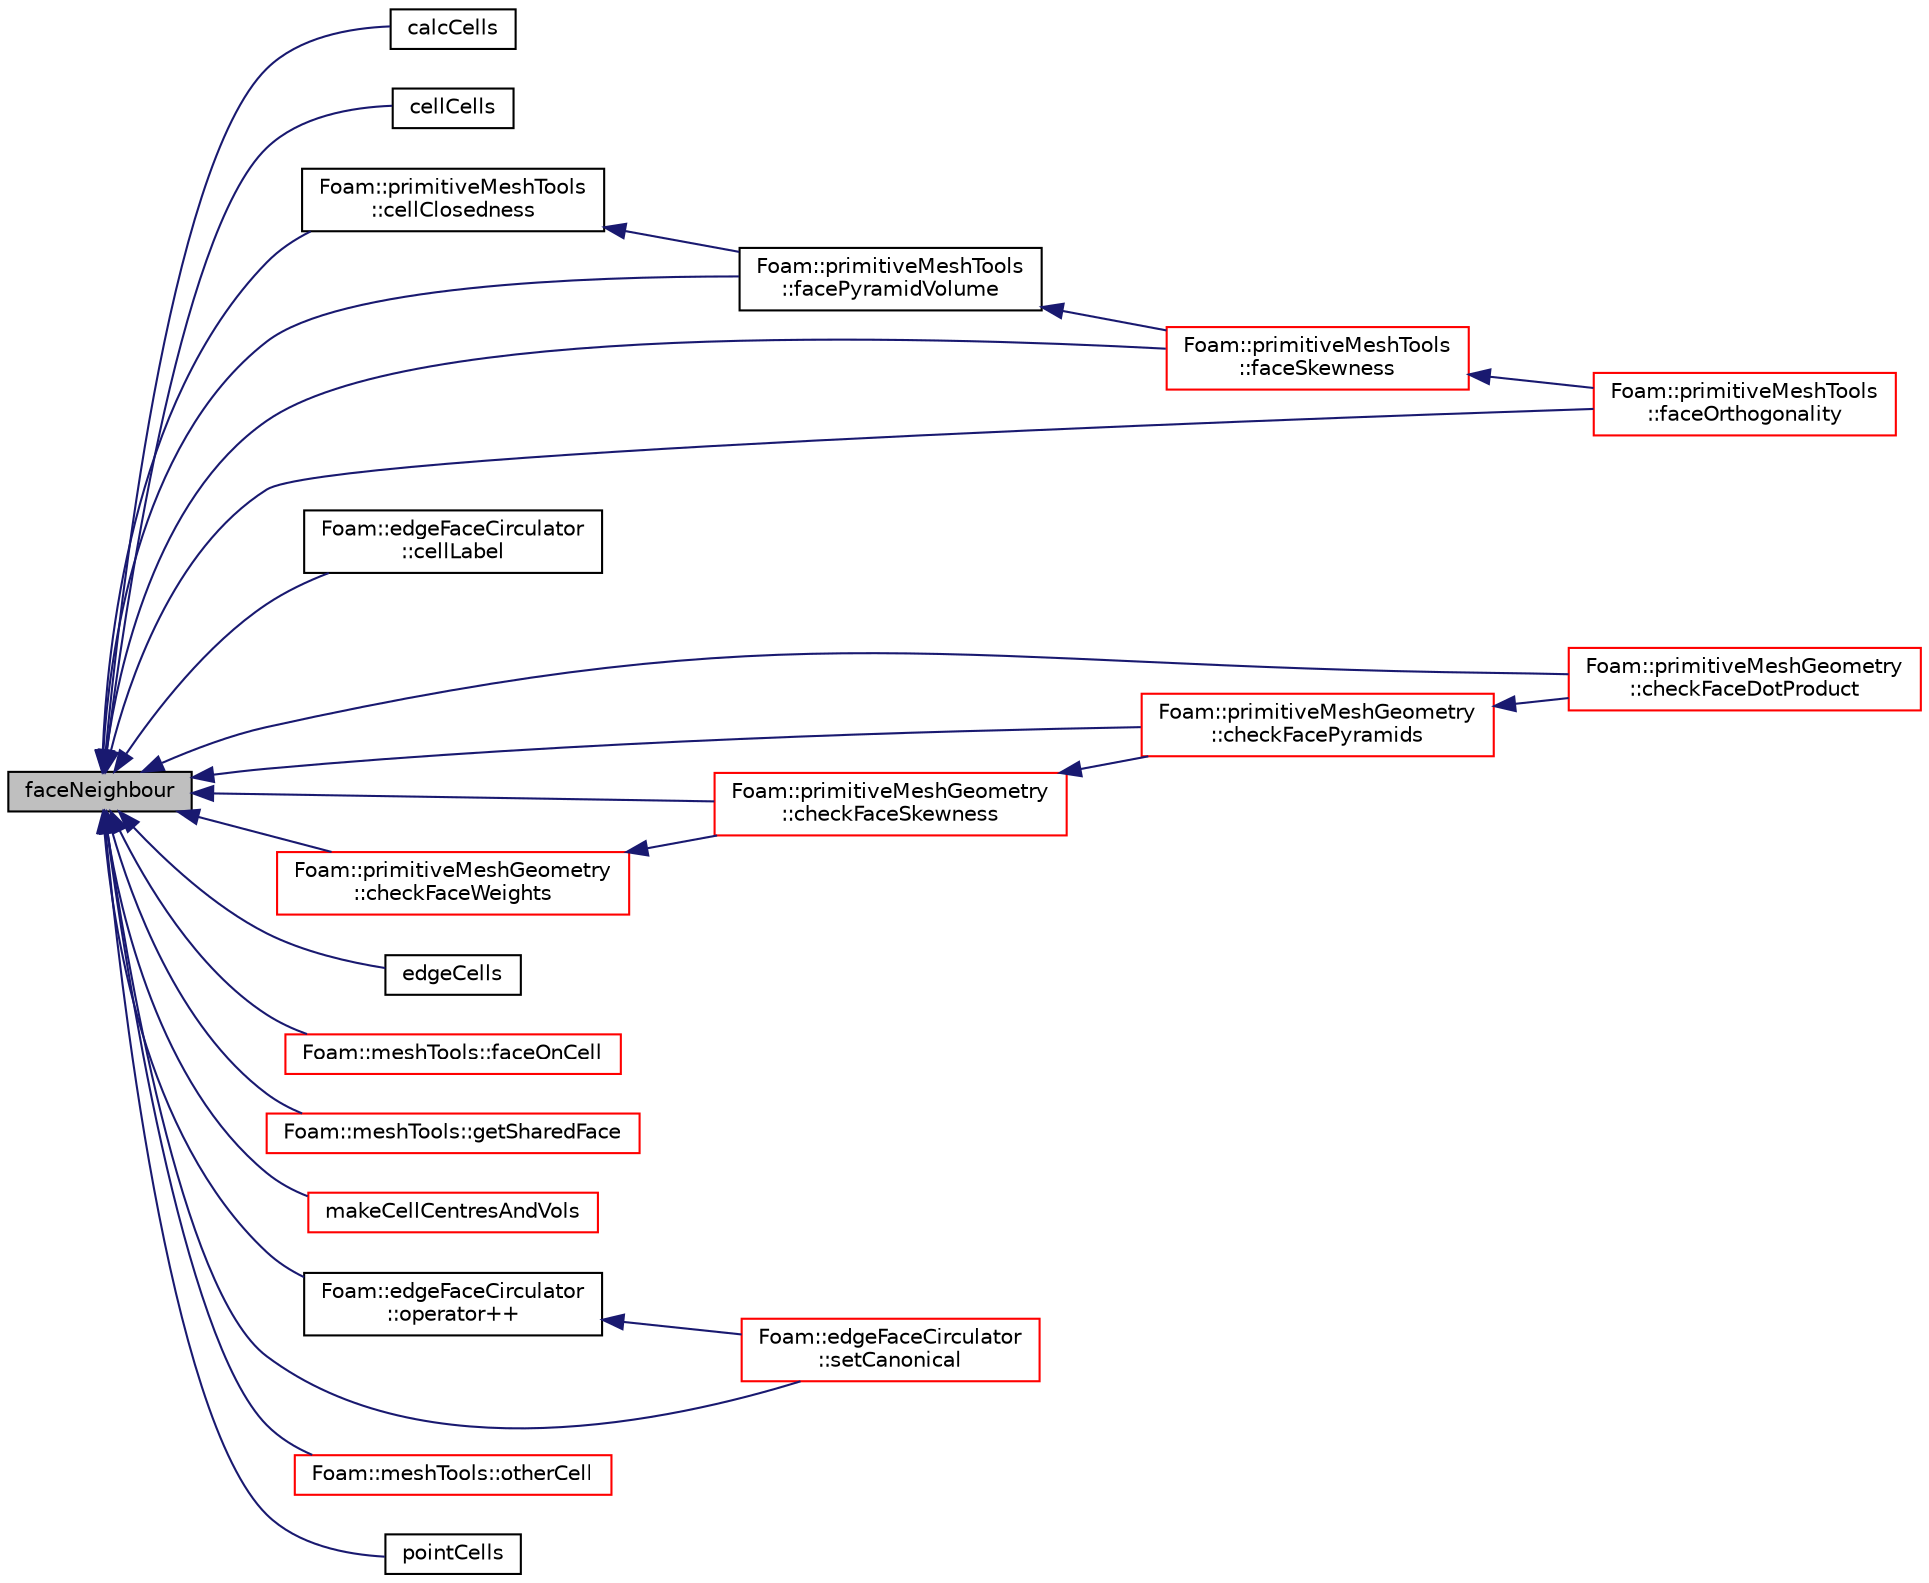digraph "faceNeighbour"
{
  bgcolor="transparent";
  edge [fontname="Helvetica",fontsize="10",labelfontname="Helvetica",labelfontsize="10"];
  node [fontname="Helvetica",fontsize="10",shape=record];
  rankdir="LR";
  Node1 [label="faceNeighbour",height=0.2,width=0.4,color="black", fillcolor="grey75", style="filled", fontcolor="black"];
  Node1 -> Node2 [dir="back",color="midnightblue",fontsize="10",style="solid",fontname="Helvetica"];
  Node2 [label="calcCells",height=0.2,width=0.4,color="black",URL="$a01969.html#ac793e5f16ea4cc03039a3e17f74255c1",tooltip="Helper function to calculate cell-face addressing from. "];
  Node1 -> Node3 [dir="back",color="midnightblue",fontsize="10",style="solid",fontname="Helvetica"];
  Node3 [label="cellCells",height=0.2,width=0.4,color="black",URL="$a01969.html#afe7e06b5eacaef39101e1216a1721411",tooltip="cellCells using cells. "];
  Node1 -> Node4 [dir="back",color="midnightblue",fontsize="10",style="solid",fontname="Helvetica"];
  Node4 [label="Foam::primitiveMeshTools\l::cellClosedness",height=0.2,width=0.4,color="black",URL="$a01971.html#a14b7d320d846c69e1e404e9937f5d63c",tooltip="Generate cell openness and cell ascpect ratio field. "];
  Node4 -> Node5 [dir="back",color="midnightblue",fontsize="10",style="solid",fontname="Helvetica"];
  Node5 [label="Foam::primitiveMeshTools\l::facePyramidVolume",height=0.2,width=0.4,color="black",URL="$a01971.html#aab4eea20bacd77eef1060af3f16adc26",tooltip="Generate face pyramid volume fields. "];
  Node5 -> Node6 [dir="back",color="midnightblue",fontsize="10",style="solid",fontname="Helvetica"];
  Node6 [label="Foam::primitiveMeshTools\l::faceSkewness",height=0.2,width=0.4,color="red",URL="$a01971.html#a3c5a5ea5f6eecbaf692582855583eff9",tooltip="Generate skewness field. "];
  Node6 -> Node7 [dir="back",color="midnightblue",fontsize="10",style="solid",fontname="Helvetica"];
  Node7 [label="Foam::primitiveMeshTools\l::faceOrthogonality",height=0.2,width=0.4,color="red",URL="$a01971.html#a80c00296cf9a021984931b4e59b86f35",tooltip="Generate non-orthogonality field (internal faces only) "];
  Node1 -> Node8 [dir="back",color="midnightblue",fontsize="10",style="solid",fontname="Helvetica"];
  Node8 [label="Foam::edgeFaceCirculator\l::cellLabel",height=0.2,width=0.4,color="black",URL="$a00613.html#a51f6a2ab703572f360d36b74fd928777",tooltip="Helper: get the neighbouring cell according to the ownerSide. "];
  Node1 -> Node9 [dir="back",color="midnightblue",fontsize="10",style="solid",fontname="Helvetica"];
  Node9 [label="Foam::primitiveMeshGeometry\l::checkFaceDotProduct",height=0.2,width=0.4,color="red",URL="$a01970.html#abe689b0ea95babc2086677dec53f57f2"];
  Node1 -> Node10 [dir="back",color="midnightblue",fontsize="10",style="solid",fontname="Helvetica"];
  Node10 [label="Foam::primitiveMeshGeometry\l::checkFacePyramids",height=0.2,width=0.4,color="red",URL="$a01970.html#ad90dd781f10ef81bbfefbe0b9b8fe46e"];
  Node10 -> Node9 [dir="back",color="midnightblue",fontsize="10",style="solid",fontname="Helvetica"];
  Node1 -> Node11 [dir="back",color="midnightblue",fontsize="10",style="solid",fontname="Helvetica"];
  Node11 [label="Foam::primitiveMeshGeometry\l::checkFaceSkewness",height=0.2,width=0.4,color="red",URL="$a01970.html#a2c5229035a955dd2719a447f55181f79"];
  Node11 -> Node10 [dir="back",color="midnightblue",fontsize="10",style="solid",fontname="Helvetica"];
  Node1 -> Node12 [dir="back",color="midnightblue",fontsize="10",style="solid",fontname="Helvetica"];
  Node12 [label="Foam::primitiveMeshGeometry\l::checkFaceWeights",height=0.2,width=0.4,color="red",URL="$a01970.html#a43235a75da65bd601617364388f0d055"];
  Node12 -> Node11 [dir="back",color="midnightblue",fontsize="10",style="solid",fontname="Helvetica"];
  Node1 -> Node13 [dir="back",color="midnightblue",fontsize="10",style="solid",fontname="Helvetica"];
  Node13 [label="edgeCells",height=0.2,width=0.4,color="black",URL="$a01969.html#a578da7d66c4ba46adedc174425eae0fc",tooltip="edgeCells using pointFaces, edges, pointEdges "];
  Node1 -> Node14 [dir="back",color="midnightblue",fontsize="10",style="solid",fontname="Helvetica"];
  Node14 [label="Foam::meshTools::faceOnCell",height=0.2,width=0.4,color="red",URL="$a10789.html#ae8119e36b45b1e47f91cdcb57222986d",tooltip="Is face used by cell. "];
  Node1 -> Node7 [dir="back",color="midnightblue",fontsize="10",style="solid",fontname="Helvetica"];
  Node1 -> Node5 [dir="back",color="midnightblue",fontsize="10",style="solid",fontname="Helvetica"];
  Node1 -> Node6 [dir="back",color="midnightblue",fontsize="10",style="solid",fontname="Helvetica"];
  Node1 -> Node15 [dir="back",color="midnightblue",fontsize="10",style="solid",fontname="Helvetica"];
  Node15 [label="Foam::meshTools::getSharedFace",height=0.2,width=0.4,color="red",URL="$a10789.html#a8550e28a800fded0b2d9dcdce6a6c4f6",tooltip="Return face shared by two cells. Throws error if none found. "];
  Node1 -> Node16 [dir="back",color="midnightblue",fontsize="10",style="solid",fontname="Helvetica"];
  Node16 [label="makeCellCentresAndVols",height=0.2,width=0.4,color="red",URL="$a01969.html#aa99bb3eb3a86f475d92dd70ab009c939"];
  Node1 -> Node17 [dir="back",color="midnightblue",fontsize="10",style="solid",fontname="Helvetica"];
  Node17 [label="Foam::edgeFaceCirculator\l::operator++",height=0.2,width=0.4,color="black",URL="$a00613.html#a373ca9638250f9443dcf86934a465507",tooltip="Step to next face. Uses no edge addressing! "];
  Node17 -> Node18 [dir="back",color="midnightblue",fontsize="10",style="solid",fontname="Helvetica"];
  Node18 [label="Foam::edgeFaceCirculator\l::setCanonical",height=0.2,width=0.4,color="red",URL="$a00613.html#a9fe0f5513339c480e64660f5f36514c2",tooltip="Set edge to a unique state so different ones can be compared. "];
  Node1 -> Node19 [dir="back",color="midnightblue",fontsize="10",style="solid",fontname="Helvetica"];
  Node19 [label="Foam::meshTools::otherCell",height=0.2,width=0.4,color="red",URL="$a10789.html#a27becdad7805cd82a048fa554a29ccbf",tooltip="Return cell on other side of face. Throws error. "];
  Node1 -> Node20 [dir="back",color="midnightblue",fontsize="10",style="solid",fontname="Helvetica"];
  Node20 [label="pointCells",height=0.2,width=0.4,color="black",URL="$a01969.html#aefc56266a9ecb124ea1b2aebc3d9ce0a",tooltip="pointCells using pointFaces "];
  Node1 -> Node18 [dir="back",color="midnightblue",fontsize="10",style="solid",fontname="Helvetica"];
}
